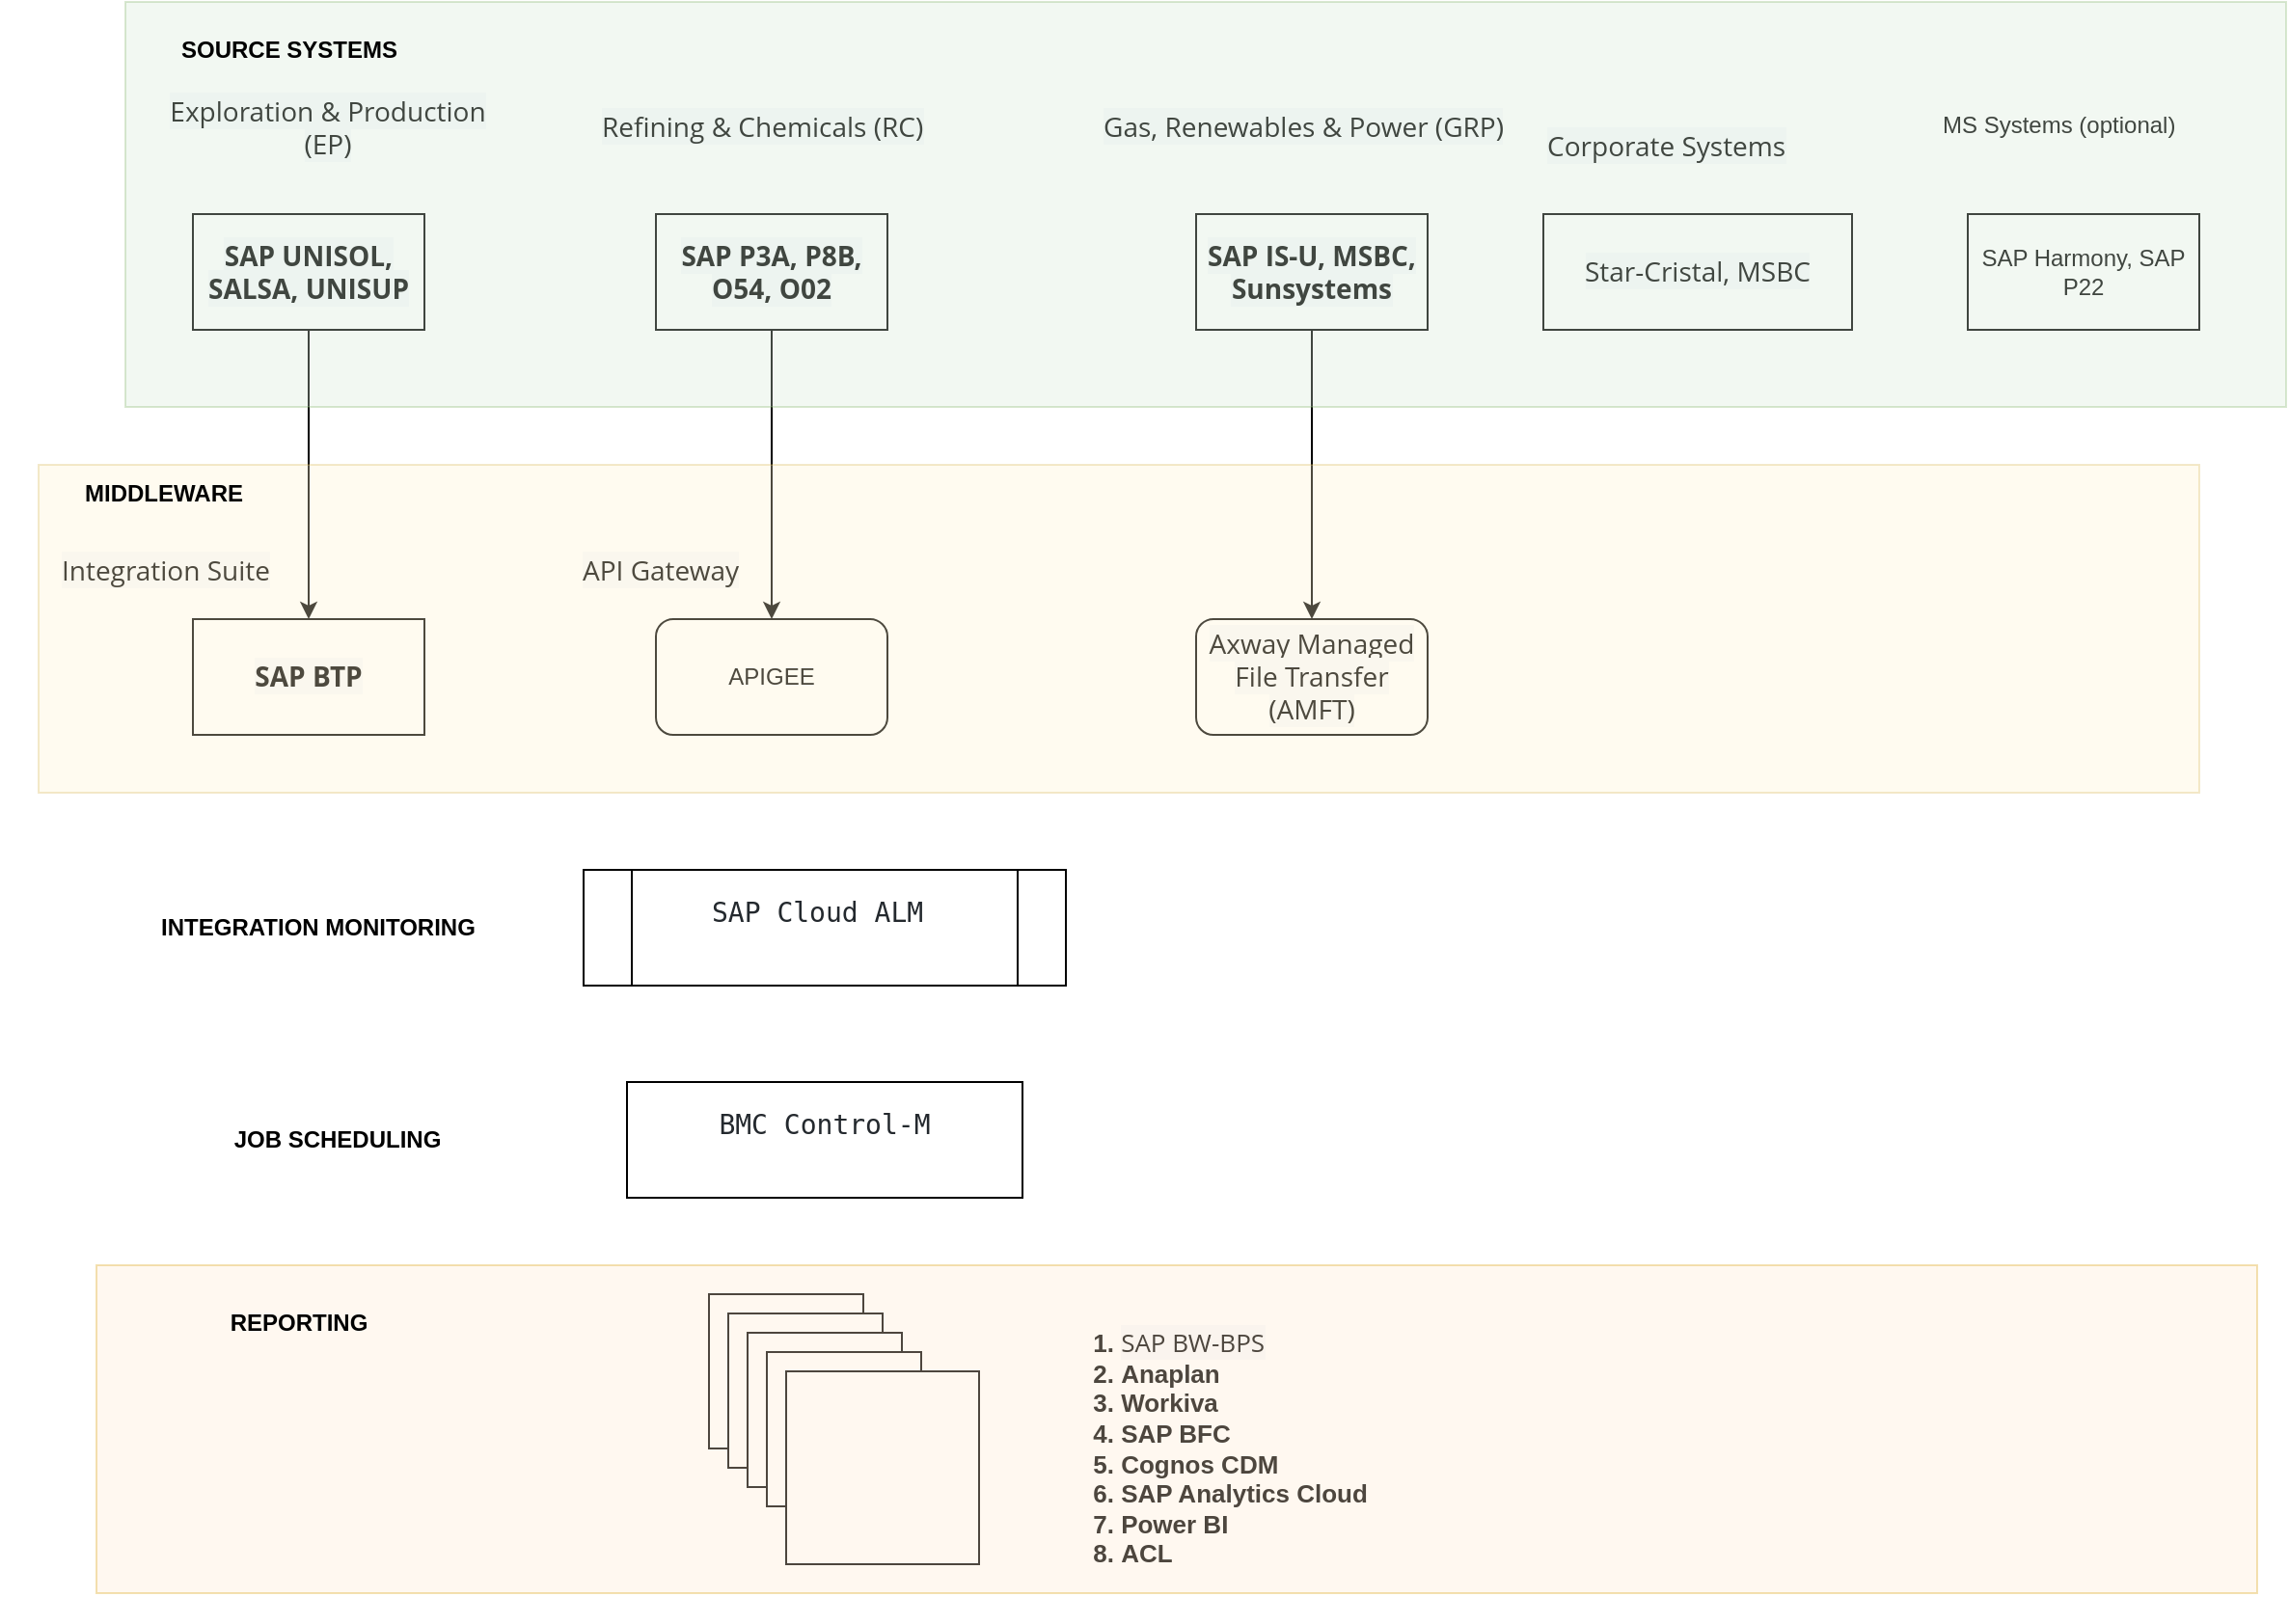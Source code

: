 <mxfile version="24.7.13">
  <diagram name="Page-1" id="PuhWOrIOxxOIXB0-ARhf">
    <mxGraphModel dx="1042" dy="626" grid="1" gridSize="10" guides="1" tooltips="1" connect="1" arrows="1" fold="1" page="1" pageScale="1" pageWidth="1100" pageHeight="850" math="0" shadow="0">
      <root>
        <mxCell id="0" />
        <mxCell id="1" parent="0" />
        <mxCell id="C3J2a5CztdIZ_jnSeyu1-14" style="edgeStyle=orthogonalEdgeStyle;rounded=0;orthogonalLoop=1;jettySize=auto;html=1;" edge="1" parent="1" source="C3J2a5CztdIZ_jnSeyu1-1" target="C3J2a5CztdIZ_jnSeyu1-7">
          <mxGeometry relative="1" as="geometry" />
        </mxCell>
        <mxCell id="C3J2a5CztdIZ_jnSeyu1-1" value="&lt;span style=&quot;box-sizing: border-box; font-weight: bolder; font-family: &amp;quot;Open Sans&amp;quot;, sans-serif; font-size: 14px; text-align: justify; background-color: rgb(247, 249, 251);&quot;&gt;SAP UNISOL, SALSA, UNISUP&lt;/span&gt;" style="rounded=0;whiteSpace=wrap;html=1;" vertex="1" parent="1">
          <mxGeometry x="120" y="110" width="120" height="60" as="geometry" />
        </mxCell>
        <mxCell id="C3J2a5CztdIZ_jnSeyu1-2" value="&lt;span style=&quot;font-family: &amp;quot;Open Sans&amp;quot;, sans-serif; font-size: 14px; text-align: justify; background-color: rgb(247, 249, 251);&quot;&gt;Exploration &amp;amp; Production (EP)&lt;/span&gt;" style="text;html=1;align=center;verticalAlign=middle;whiteSpace=wrap;rounded=0;" vertex="1" parent="1">
          <mxGeometry x="100" y="50" width="180" height="30" as="geometry" />
        </mxCell>
        <mxCell id="C3J2a5CztdIZ_jnSeyu1-15" style="edgeStyle=orthogonalEdgeStyle;rounded=0;orthogonalLoop=1;jettySize=auto;html=1;" edge="1" parent="1" source="C3J2a5CztdIZ_jnSeyu1-3" target="C3J2a5CztdIZ_jnSeyu1-11">
          <mxGeometry relative="1" as="geometry" />
        </mxCell>
        <mxCell id="C3J2a5CztdIZ_jnSeyu1-3" value="&lt;span style=&quot;box-sizing: border-box; font-weight: bolder; font-family: &amp;quot;Open Sans&amp;quot;, sans-serif; font-size: 14px; text-align: justify; background-color: rgb(247, 249, 251);&quot;&gt;SAP P3A, P8B, O54, O02&lt;/span&gt;" style="rounded=0;whiteSpace=wrap;html=1;" vertex="1" parent="1">
          <mxGeometry x="360" y="110" width="120" height="60" as="geometry" />
        </mxCell>
        <mxCell id="C3J2a5CztdIZ_jnSeyu1-4" value="&lt;span style=&quot;color: rgb(0, 0, 0); font-family: &amp;quot;Open Sans&amp;quot;, sans-serif; font-size: 14px; font-style: normal; font-variant-ligatures: normal; font-variant-caps: normal; font-weight: 400; letter-spacing: normal; orphans: 2; text-align: justify; text-indent: 0px; text-transform: none; widows: 2; word-spacing: 0px; -webkit-text-stroke-width: 0px; white-space: normal; background-color: rgb(247, 249, 251); text-decoration-thickness: initial; text-decoration-style: initial; text-decoration-color: initial; display: inline !important; float: none;&quot;&gt;Refining &amp;amp; Chemicals (RC)&lt;/span&gt;" style="text;whiteSpace=wrap;html=1;" vertex="1" parent="1">
          <mxGeometry x="330" y="50" width="200" height="40" as="geometry" />
        </mxCell>
        <mxCell id="C3J2a5CztdIZ_jnSeyu1-16" style="edgeStyle=orthogonalEdgeStyle;rounded=0;orthogonalLoop=1;jettySize=auto;html=1;" edge="1" parent="1" source="C3J2a5CztdIZ_jnSeyu1-5" target="C3J2a5CztdIZ_jnSeyu1-13">
          <mxGeometry relative="1" as="geometry" />
        </mxCell>
        <mxCell id="C3J2a5CztdIZ_jnSeyu1-5" value="&lt;span style=&quot;box-sizing: border-box; font-weight: bolder; font-family: &amp;quot;Open Sans&amp;quot;, sans-serif; font-size: 14px; text-align: justify; background-color: rgb(247, 249, 251);&quot;&gt;SAP IS-U, MSBC, Sunsystems&lt;/span&gt;" style="rounded=0;whiteSpace=wrap;html=1;" vertex="1" parent="1">
          <mxGeometry x="640" y="110" width="120" height="60" as="geometry" />
        </mxCell>
        <mxCell id="C3J2a5CztdIZ_jnSeyu1-6" value="&lt;span style=&quot;color: rgb(0, 0, 0); font-family: &amp;quot;Open Sans&amp;quot;, sans-serif; font-size: 14px; font-style: normal; font-variant-ligatures: normal; font-variant-caps: normal; font-weight: 400; letter-spacing: normal; orphans: 2; text-align: justify; text-indent: 0px; text-transform: none; widows: 2; word-spacing: 0px; -webkit-text-stroke-width: 0px; white-space: normal; background-color: rgb(247, 249, 251); text-decoration-thickness: initial; text-decoration-style: initial; text-decoration-color: initial; display: inline !important; float: none;&quot;&gt;Gas, Renewables &amp;amp; Power (GRP)&lt;/span&gt;" style="text;whiteSpace=wrap;html=1;" vertex="1" parent="1">
          <mxGeometry x="590" y="50" width="240" height="40" as="geometry" />
        </mxCell>
        <mxCell id="C3J2a5CztdIZ_jnSeyu1-7" value="&lt;span style=&quot;box-sizing: border-box; font-weight: bolder; font-family: &amp;quot;Open Sans&amp;quot;, sans-serif; font-size: 14px; text-align: justify; background-color: rgb(247, 249, 251);&quot;&gt;SAP BTP&lt;/span&gt;" style="rounded=0;whiteSpace=wrap;html=1;" vertex="1" parent="1">
          <mxGeometry x="120" y="320" width="120" height="60" as="geometry" />
        </mxCell>
        <mxCell id="C3J2a5CztdIZ_jnSeyu1-9" value="&lt;span style=&quot;box-sizing: border-box; color: rgb(0, 0, 0); font-family: &amp;quot;Open Sans&amp;quot;, sans-serif; font-size: 14px; font-style: normal; font-variant-ligatures: normal; font-variant-caps: normal; letter-spacing: normal; orphans: 2; text-align: justify; text-indent: 0px; text-transform: none; widows: 2; word-spacing: 0px; -webkit-text-stroke-width: 0px; white-space: normal; background-color: rgb(247, 249, 251); text-decoration-thickness: initial; text-decoration-style: initial; text-decoration-color: initial;&quot;&gt;Integration Suite&lt;/span&gt;" style="text;whiteSpace=wrap;html=1;fontStyle=0" vertex="1" parent="1">
          <mxGeometry x="50" y="280" width="140" height="40" as="geometry" />
        </mxCell>
        <mxCell id="C3J2a5CztdIZ_jnSeyu1-11" value="APIGEE" style="rounded=1;whiteSpace=wrap;html=1;" vertex="1" parent="1">
          <mxGeometry x="360" y="320" width="120" height="60" as="geometry" />
        </mxCell>
        <mxCell id="C3J2a5CztdIZ_jnSeyu1-12" value="&lt;span style=&quot;box-sizing: border-box; color: rgb(0, 0, 0); font-family: &amp;quot;Open Sans&amp;quot;, sans-serif; font-size: 14px; font-style: normal; font-variant-ligatures: normal; font-variant-caps: normal; letter-spacing: normal; orphans: 2; text-align: justify; text-indent: 0px; text-transform: none; widows: 2; word-spacing: 0px; -webkit-text-stroke-width: 0px; white-space: normal; background-color: rgb(247, 249, 251); text-decoration-thickness: initial; text-decoration-style: initial; text-decoration-color: initial;&quot;&gt;API Gateway&lt;/span&gt;" style="text;whiteSpace=wrap;html=1;fontStyle=0" vertex="1" parent="1">
          <mxGeometry x="320" y="280" width="140" height="40" as="geometry" />
        </mxCell>
        <mxCell id="C3J2a5CztdIZ_jnSeyu1-13" value="&lt;span style=&quot;box-sizing: border-box; font-family: &amp;quot;Open Sans&amp;quot;, sans-serif; font-size: 14px; text-align: justify; background-color: rgb(247, 249, 251);&quot;&gt;Axway Managed File Transfer (AMFT)&lt;/span&gt;" style="rounded=1;whiteSpace=wrap;html=1;" vertex="1" parent="1">
          <mxGeometry x="640" y="320" width="120" height="60" as="geometry" />
        </mxCell>
        <mxCell id="C3J2a5CztdIZ_jnSeyu1-17" value="&lt;pre style=&quot;box-sizing: border-box; font-family: monospace, monospace; font-size: 14px; background: var(--color-nav-text); padding: 0px 0px 1rem 1rem; margin-right: 1rem; overflow-x: auto; width: auto; max-width: 100%; border-top-left-radius: var(--default-border-radius); border-top-right-radius: var(--default-border-radius); text-align: start;&quot; dir=&quot;auto&quot;&gt;&lt;code style=&quot;box-sizing: border-box; font-family: monospace, monospace; font-size: 1em; color: rgb(36, 41, 46); background: rgb(255, 255, 255); max-width: 100%; text-wrap: wrap;&quot; data-highlighted=&quot;yes&quot; class=&quot;language-plaintext hljs&quot;&gt;SAP Cloud ALM &lt;/code&gt;&lt;/pre&gt;" style="shape=process;whiteSpace=wrap;html=1;backgroundOutline=1;" vertex="1" parent="1">
          <mxGeometry x="322.5" y="450" width="250" height="60" as="geometry" />
        </mxCell>
        <mxCell id="C3J2a5CztdIZ_jnSeyu1-18" value="&lt;pre style=&quot;box-sizing: border-box; font-family: monospace, monospace; font-size: 14px; background: var(--color-nav-text); padding: 0px 0px 1rem 1rem; margin-right: 1rem; overflow-x: auto; width: auto; max-width: 100%; border-top-left-radius: var(--default-border-radius); border-top-right-radius: var(--default-border-radius); text-align: start;&quot; dir=&quot;auto&quot;&gt;&lt;code style=&quot;box-sizing: border-box; font-family: monospace, monospace; font-size: 1em; color: rgb(36, 41, 46); background: rgb(255, 255, 255); max-width: 100%; text-wrap: wrap;&quot; data-highlighted=&quot;yes&quot; class=&quot;language-plaintext hljs&quot;&gt;BMC Control-M&lt;/code&gt;&lt;/pre&gt;" style="rounded=0;whiteSpace=wrap;html=1;" vertex="1" parent="1">
          <mxGeometry x="345" y="560" width="205" height="60" as="geometry" />
        </mxCell>
        <mxCell id="C3J2a5CztdIZ_jnSeyu1-19" value="" style="whiteSpace=wrap;html=1;aspect=fixed;" vertex="1" parent="1">
          <mxGeometry x="387.5" y="670" width="80" height="80" as="geometry" />
        </mxCell>
        <mxCell id="C3J2a5CztdIZ_jnSeyu1-20" value="" style="whiteSpace=wrap;html=1;aspect=fixed;" vertex="1" parent="1">
          <mxGeometry x="397.5" y="680" width="80" height="80" as="geometry" />
        </mxCell>
        <mxCell id="C3J2a5CztdIZ_jnSeyu1-21" value="" style="whiteSpace=wrap;html=1;aspect=fixed;" vertex="1" parent="1">
          <mxGeometry x="407.5" y="690" width="80" height="80" as="geometry" />
        </mxCell>
        <mxCell id="C3J2a5CztdIZ_jnSeyu1-22" value="" style="whiteSpace=wrap;html=1;aspect=fixed;" vertex="1" parent="1">
          <mxGeometry x="417.5" y="700" width="80" height="80" as="geometry" />
        </mxCell>
        <mxCell id="C3J2a5CztdIZ_jnSeyu1-23" value="" style="whiteSpace=wrap;html=1;aspect=fixed;" vertex="1" parent="1">
          <mxGeometry x="427.5" y="710" width="100" height="100" as="geometry" />
        </mxCell>
        <mxCell id="C3J2a5CztdIZ_jnSeyu1-24" value="&lt;div style=&quot;text-align: left; font-size: 13px;&quot;&gt;&lt;ol&gt;&lt;li&gt;&lt;span style=&quot;background-color: rgb(247, 249, 251); font-family: &amp;quot;Open Sans&amp;quot;, sans-serif; font-weight: normal;&quot;&gt;&lt;font style=&quot;font-size: 13px;&quot;&gt;SAP BW-BPS&lt;/font&gt;&lt;/span&gt;&lt;/li&gt;&lt;li&gt;&lt;span style=&quot;&quot;&gt;Anaplan&lt;/span&gt;&lt;/li&gt;&lt;li&gt;&lt;span style=&quot;&quot;&gt;Workiva&lt;/span&gt;&lt;/li&gt;&lt;li&gt;&lt;span style=&quot;&quot;&gt;SAP BFC&lt;/span&gt;&lt;/li&gt;&lt;li&gt;&lt;span style=&quot;&quot;&gt;Cognos CDM&lt;/span&gt;&lt;/li&gt;&lt;li&gt;&lt;span style=&quot;&quot;&gt;SAP Analytics Cloud&lt;/span&gt;&lt;/li&gt;&lt;li&gt;&lt;span style=&quot;&quot;&gt;Power BI&lt;/span&gt;&lt;/li&gt;&lt;li&gt;ACL&lt;/li&gt;&lt;/ol&gt;&lt;/div&gt;" style="text;html=1;align=center;verticalAlign=middle;whiteSpace=wrap;rounded=0;fontStyle=1" vertex="1" parent="1">
          <mxGeometry x="550" y="660" width="190" height="180" as="geometry" />
        </mxCell>
        <mxCell id="C3J2a5CztdIZ_jnSeyu1-26" value="&lt;div style=&quot;text-align: left;&quot;&gt;&lt;span style=&quot;background-color: rgb(247, 249, 251); font-family: &amp;quot;Open Sans&amp;quot;, sans-serif; font-size: 14px; box-sizing: border-box;&quot;&gt;Star-Cristal&lt;/span&gt;&lt;span style=&quot;background-color: rgb(247, 249, 251); font-family: &amp;quot;Open Sans&amp;quot;, sans-serif; font-size: 14px;&quot;&gt;,&lt;/span&gt;&lt;span style=&quot;background-color: rgb(247, 249, 251); font-family: &amp;quot;Open Sans&amp;quot;, sans-serif; font-size: 14px;&quot;&gt;&amp;nbsp;&lt;/span&gt;&lt;span style=&quot;background-color: rgb(247, 249, 251); font-family: &amp;quot;Open Sans&amp;quot;, sans-serif; font-size: 14px; box-sizing: border-box;&quot;&gt;MSBC&lt;/span&gt;&lt;/div&gt;" style="rounded=0;whiteSpace=wrap;html=1;" vertex="1" parent="1">
          <mxGeometry x="820" y="110" width="160" height="60" as="geometry" />
        </mxCell>
        <mxCell id="C3J2a5CztdIZ_jnSeyu1-27" value="&lt;span style=&quot;box-sizing: border-box; color: rgb(0, 0, 0); font-family: &amp;quot;Open Sans&amp;quot;, sans-serif; font-size: 14px; font-style: normal; font-variant-ligatures: normal; font-variant-caps: normal; letter-spacing: normal; orphans: 2; text-align: justify; text-indent: 0px; text-transform: none; widows: 2; word-spacing: 0px; -webkit-text-stroke-width: 0px; white-space: normal; background-color: rgb(247, 249, 251); text-decoration-thickness: initial; text-decoration-style: initial; text-decoration-color: initial;&quot;&gt;Corporate Systems&lt;/span&gt;" style="text;whiteSpace=wrap;html=1;fontStyle=0" vertex="1" parent="1">
          <mxGeometry x="820" y="60" width="150" height="40" as="geometry" />
        </mxCell>
        <mxCell id="C3J2a5CztdIZ_jnSeyu1-28" value="SAP Harmony, SAP P22" style="rounded=0;whiteSpace=wrap;html=1;" vertex="1" parent="1">
          <mxGeometry x="1040" y="110" width="120" height="60" as="geometry" />
        </mxCell>
        <mxCell id="C3J2a5CztdIZ_jnSeyu1-29" value="MS Systems (optional)" style="text;whiteSpace=wrap;" vertex="1" parent="1">
          <mxGeometry x="1025" y="50" width="150" height="40" as="geometry" />
        </mxCell>
        <mxCell id="C3J2a5CztdIZ_jnSeyu1-30" value="" style="rounded=0;whiteSpace=wrap;html=1;fillColor=#fff2cc;strokeColor=#d6b656;opacity=30;" vertex="1" parent="1">
          <mxGeometry x="40" y="240" width="1120" height="170" as="geometry" />
        </mxCell>
        <mxCell id="C3J2a5CztdIZ_jnSeyu1-31" value="&lt;b&gt;MIDDLEWARE&lt;/b&gt;" style="text;html=1;align=center;verticalAlign=middle;whiteSpace=wrap;rounded=0;" vertex="1" parent="1">
          <mxGeometry x="20" y="240" width="170" height="30" as="geometry" />
        </mxCell>
        <mxCell id="C3J2a5CztdIZ_jnSeyu1-32" value="" style="rounded=0;whiteSpace=wrap;html=1;fillColor=#d5e8d4;strokeColor=#82b366;opacity=30;" vertex="1" parent="1">
          <mxGeometry x="85" width="1120" height="210" as="geometry" />
        </mxCell>
        <mxCell id="C3J2a5CztdIZ_jnSeyu1-33" value="&lt;b&gt;SOURCE SYSTEMS&lt;/b&gt;" style="text;html=1;align=center;verticalAlign=middle;whiteSpace=wrap;rounded=0;" vertex="1" parent="1">
          <mxGeometry x="85" y="10" width="170" height="30" as="geometry" />
        </mxCell>
        <mxCell id="C3J2a5CztdIZ_jnSeyu1-34" value="" style="rounded=0;whiteSpace=wrap;html=1;fillColor=#ffe6cc;strokeColor=#d79b00;opacity=30;" vertex="1" parent="1">
          <mxGeometry x="70" y="655" width="1120" height="170" as="geometry" />
        </mxCell>
        <mxCell id="C3J2a5CztdIZ_jnSeyu1-35" value="&lt;b&gt;INTEGRATION MONITORING&lt;/b&gt;" style="text;html=1;align=center;verticalAlign=middle;whiteSpace=wrap;rounded=0;" vertex="1" parent="1">
          <mxGeometry x="100" y="465" width="170" height="30" as="geometry" />
        </mxCell>
        <mxCell id="C3J2a5CztdIZ_jnSeyu1-36" value="&lt;b&gt;REPORTING&lt;/b&gt;" style="text;html=1;align=center;verticalAlign=middle;whiteSpace=wrap;rounded=0;" vertex="1" parent="1">
          <mxGeometry x="90" y="670" width="170" height="30" as="geometry" />
        </mxCell>
        <mxCell id="C3J2a5CztdIZ_jnSeyu1-37" value="&lt;b&gt;JOB SCHEDULING&lt;/b&gt;" style="text;html=1;align=center;verticalAlign=middle;whiteSpace=wrap;rounded=0;" vertex="1" parent="1">
          <mxGeometry x="110" y="575" width="170" height="30" as="geometry" />
        </mxCell>
      </root>
    </mxGraphModel>
  </diagram>
</mxfile>
